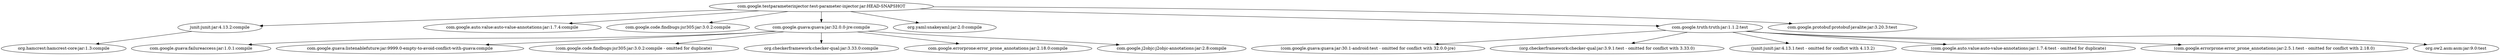 digraph junit4 {
	"com.google.testparameterinjector:test-parameter-injector:jar:HEAD-SNAPSHOT" -> "junit:junit:jar:4.13.2:compile" ; 
	"com.google.testparameterinjector:test-parameter-injector:jar:HEAD-SNAPSHOT" -> "com.google.auto.value:auto-value-annotations:jar:1.7.4:compile" ; 
	"com.google.testparameterinjector:test-parameter-injector:jar:HEAD-SNAPSHOT" -> "com.google.code.findbugs:jsr305:jar:3.0.2:compile" ; 
	"com.google.testparameterinjector:test-parameter-injector:jar:HEAD-SNAPSHOT" -> "com.google.guava:guava:jar:32.0.0-jre:compile" ; 
	"com.google.testparameterinjector:test-parameter-injector:jar:HEAD-SNAPSHOT" -> "org.yaml:snakeyaml:jar:2.0:compile" ; 
	"com.google.testparameterinjector:test-parameter-injector:jar:HEAD-SNAPSHOT" -> "com.google.truth:truth:jar:1.1.2:test" ; 
	"com.google.testparameterinjector:test-parameter-injector:jar:HEAD-SNAPSHOT" -> "com.google.protobuf:protobuf-javalite:jar:3.20.3:test" ; 
	"junit:junit:jar:4.13.2:compile" -> "org.hamcrest:hamcrest-core:jar:1.3:compile" ; 
	"com.google.guava:guava:jar:32.0.0-jre:compile" -> "com.google.guava:failureaccess:jar:1.0.1:compile" ; 
	"com.google.guava:guava:jar:32.0.0-jre:compile" -> "com.google.guava:listenablefuture:jar:9999.0-empty-to-avoid-conflict-with-guava:compile" ; 
	"com.google.guava:guava:jar:32.0.0-jre:compile" -> "(com.google.code.findbugs:jsr305:jar:3.0.2:compile - omitted for duplicate)" ; 
	"com.google.guava:guava:jar:32.0.0-jre:compile" -> "org.checkerframework:checker-qual:jar:3.33.0:compile" ; 
	"com.google.guava:guava:jar:32.0.0-jre:compile" -> "com.google.errorprone:error_prone_annotations:jar:2.18.0:compile" ; 
	"com.google.guava:guava:jar:32.0.0-jre:compile" -> "com.google.j2objc:j2objc-annotations:jar:2.8:compile" ; 
	"com.google.truth:truth:jar:1.1.2:test" -> "(com.google.guava:guava:jar:30.1-android:test - omitted for conflict with 32.0.0-jre)" ; 
	"com.google.truth:truth:jar:1.1.2:test" -> "(org.checkerframework:checker-qual:jar:3.9.1:test - omitted for conflict with 3.33.0)" ; 
	"com.google.truth:truth:jar:1.1.2:test" -> "(junit:junit:jar:4.13.1:test - omitted for conflict with 4.13.2)" ; 
	"com.google.truth:truth:jar:1.1.2:test" -> "(com.google.auto.value:auto-value-annotations:jar:1.7.4:test - omitted for duplicate)" ; 
	"com.google.truth:truth:jar:1.1.2:test" -> "(com.google.errorprone:error_prone_annotations:jar:2.5.1:test - omitted for conflict with 2.18.0)" ; 
	"com.google.truth:truth:jar:1.1.2:test" -> "org.ow2.asm:asm:jar:9.0:test" ; 
}
digraph junit5 {
	"com.google.testparameterinjector:test-parameter-injector-junit5:jar:HEAD-SNAPSHOT" -> "org.junit.jupiter:junit-jupiter:jar:5.8.1:compile" ; 
	"com.google.testparameterinjector:test-parameter-injector-junit5:jar:HEAD-SNAPSHOT" -> "org.junit.jupiter:junit-jupiter-engine:jar:5.8.1:compile" ; 
	"com.google.testparameterinjector:test-parameter-injector-junit5:jar:HEAD-SNAPSHOT" -> "org.junit.jupiter:junit-jupiter-params:jar:5.8.1:test (scope not updated to compile)" ; 
	"com.google.testparameterinjector:test-parameter-injector-junit5:jar:HEAD-SNAPSHOT" -> "org.junit.platform:junit-platform-launcher:jar:1.8.1:test" ; 
	"com.google.testparameterinjector:test-parameter-injector-junit5:jar:HEAD-SNAPSHOT" -> "com.google.auto.value:auto-value-annotations:jar:1.7.4:compile" ; 
	"com.google.testparameterinjector:test-parameter-injector-junit5:jar:HEAD-SNAPSHOT" -> "com.google.code.findbugs:jsr305:jar:3.0.2:compile" ; 
	"com.google.testparameterinjector:test-parameter-injector-junit5:jar:HEAD-SNAPSHOT" -> "com.google.guava:guava:jar:32.0.0-jre:compile" ; 
	"com.google.testparameterinjector:test-parameter-injector-junit5:jar:HEAD-SNAPSHOT" -> "org.yaml:snakeyaml:jar:2.0:compile" ; 
	"com.google.testparameterinjector:test-parameter-injector-junit5:jar:HEAD-SNAPSHOT" -> "com.google.truth:truth:jar:1.1.2:test" ; 
	"com.google.testparameterinjector:test-parameter-injector-junit5:jar:HEAD-SNAPSHOT" -> "com.google.protobuf:protobuf-javalite:jar:3.20.3:test" ; 
	"org.junit.jupiter:junit-jupiter:jar:5.8.1:compile" -> "org.junit.jupiter:junit-jupiter-api:jar:5.8.1:compile (scope not updated to compile)" ; 
	"org.junit.jupiter:junit-jupiter:jar:5.8.1:compile" -> "(org.junit.jupiter:junit-jupiter-params:jar:5.8.1:compile - omitted for duplicate)" ; 
	"org.junit.jupiter:junit-jupiter:jar:5.8.1:compile" -> "(org.junit.jupiter:junit-jupiter-engine:jar:5.8.1:runtime - omitted for duplicate)" ; 
	"org.junit.jupiter:junit-jupiter-api:jar:5.8.1:compile (scope not updated to compile)" -> "org.opentest4j:opentest4j:jar:1.2.0:compile" ; 
	"org.junit.jupiter:junit-jupiter-api:jar:5.8.1:compile (scope not updated to compile)" -> "org.junit.platform:junit-platform-commons:jar:1.8.1:compile" ; 
	"org.junit.jupiter:junit-jupiter-api:jar:5.8.1:compile (scope not updated to compile)" -> "(org.apiguardian:apiguardian-api:jar:1.1.2:compile - omitted for duplicate)" ; 
	"org.junit.platform:junit-platform-commons:jar:1.8.1:compile" -> "(org.apiguardian:apiguardian-api:jar:1.1.2:compile - omitted for duplicate)" ; 
	"org.junit.jupiter:junit-jupiter-engine:jar:5.8.1:compile" -> "org.junit.platform:junit-platform-engine:jar:1.8.1:compile (scope not updated to compile)" ; 
	"org.junit.jupiter:junit-jupiter-engine:jar:5.8.1:compile" -> "(org.junit.jupiter:junit-jupiter-api:jar:5.8.1:compile - omitted for duplicate)" ; 
	"org.junit.jupiter:junit-jupiter-engine:jar:5.8.1:compile" -> "org.apiguardian:apiguardian-api:jar:1.1.2:compile (scope not updated to compile)" ; 
	"org.junit.platform:junit-platform-engine:jar:1.8.1:compile (scope not updated to compile)" -> "(org.opentest4j:opentest4j:jar:1.2.0:compile - omitted for duplicate)" ; 
	"org.junit.platform:junit-platform-engine:jar:1.8.1:compile (scope not updated to compile)" -> "(org.junit.platform:junit-platform-commons:jar:1.8.1:compile - omitted for duplicate)" ; 
	"org.junit.platform:junit-platform-engine:jar:1.8.1:compile (scope not updated to compile)" -> "(org.apiguardian:apiguardian-api:jar:1.1.2:compile - omitted for duplicate)" ; 
	"org.junit.jupiter:junit-jupiter-params:jar:5.8.1:test (scope not updated to compile)" -> "(org.junit.jupiter:junit-jupiter-api:jar:5.8.1:test - omitted for duplicate)" ; 
	"org.junit.jupiter:junit-jupiter-params:jar:5.8.1:test (scope not updated to compile)" -> "(org.apiguardian:apiguardian-api:jar:1.1.2:test - omitted for duplicate)" ; 
	"org.junit.platform:junit-platform-launcher:jar:1.8.1:test" -> "(org.junit.platform:junit-platform-engine:jar:1.8.1:test - omitted for duplicate)" ; 
	"org.junit.platform:junit-platform-launcher:jar:1.8.1:test" -> "(org.apiguardian:apiguardian-api:jar:1.1.2:test - omitted for duplicate)" ; 
	"com.google.guava:guava:jar:32.0.0-jre:compile" -> "com.google.guava:failureaccess:jar:1.0.1:compile" ; 
	"com.google.guava:guava:jar:32.0.0-jre:compile" -> "com.google.guava:listenablefuture:jar:9999.0-empty-to-avoid-conflict-with-guava:compile" ; 
	"com.google.guava:guava:jar:32.0.0-jre:compile" -> "(com.google.code.findbugs:jsr305:jar:3.0.2:compile - omitted for duplicate)" ; 
	"com.google.guava:guava:jar:32.0.0-jre:compile" -> "org.checkerframework:checker-qual:jar:3.33.0:compile" ; 
	"com.google.guava:guava:jar:32.0.0-jre:compile" -> "com.google.errorprone:error_prone_annotations:jar:2.18.0:compile" ; 
	"com.google.guava:guava:jar:32.0.0-jre:compile" -> "com.google.j2objc:j2objc-annotations:jar:2.8:compile" ; 
	"com.google.truth:truth:jar:1.1.2:test" -> "(com.google.guava:guava:jar:30.1-android:test - omitted for conflict with 32.0.0-jre)" ; 
	"com.google.truth:truth:jar:1.1.2:test" -> "(org.checkerframework:checker-qual:jar:3.9.1:test - omitted for conflict with 3.33.0)" ; 
	"com.google.truth:truth:jar:1.1.2:test" -> "junit:junit:jar:4.13.1:test" ; 
	"com.google.truth:truth:jar:1.1.2:test" -> "(com.google.auto.value:auto-value-annotations:jar:1.7.4:test - omitted for duplicate)" ; 
	"com.google.truth:truth:jar:1.1.2:test" -> "(com.google.errorprone:error_prone_annotations:jar:2.5.1:test - omitted for conflict with 2.18.0)" ; 
	"com.google.truth:truth:jar:1.1.2:test" -> "org.ow2.asm:asm:jar:9.0:test" ; 
	"junit:junit:jar:4.13.1:test" -> "org.hamcrest:hamcrest-core:jar:1.3:test" ; 
}
